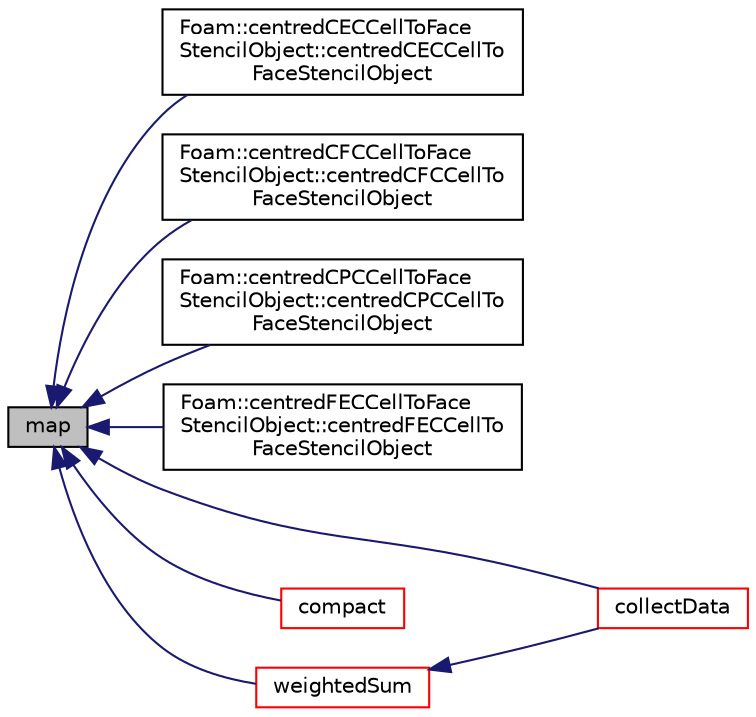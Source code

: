 digraph "map"
{
  bgcolor="transparent";
  edge [fontname="Helvetica",fontsize="10",labelfontname="Helvetica",labelfontsize="10"];
  node [fontname="Helvetica",fontsize="10",shape=record];
  rankdir="LR";
  Node1 [label="map",height=0.2,width=0.4,color="black", fillcolor="grey75", style="filled", fontcolor="black"];
  Node1 -> Node2 [dir="back",color="midnightblue",fontsize="10",style="solid",fontname="Helvetica"];
  Node2 [label="Foam::centredCECCellToFace\lStencilObject::centredCECCellTo\lFaceStencilObject",height=0.2,width=0.4,color="black",URL="$a00244.html#aed500b88db9ee98d0e199f75320058e9",tooltip="Construct from uncompacted face stencil. "];
  Node1 -> Node3 [dir="back",color="midnightblue",fontsize="10",style="solid",fontname="Helvetica"];
  Node3 [label="Foam::centredCFCCellToFace\lStencilObject::centredCFCCellTo\lFaceStencilObject",height=0.2,width=0.4,color="black",URL="$a00246.html#a72e1b2c15a4b5e767731254c51d90c9c",tooltip="Construct from uncompacted face stencil. "];
  Node1 -> Node4 [dir="back",color="midnightblue",fontsize="10",style="solid",fontname="Helvetica"];
  Node4 [label="Foam::centredCPCCellToFace\lStencilObject::centredCPCCellTo\lFaceStencilObject",height=0.2,width=0.4,color="black",URL="$a00249.html#ac67f9a7b7e325cfc82f3d6718f1c7763",tooltip="Construct from uncompacted face stencil. "];
  Node1 -> Node5 [dir="back",color="midnightblue",fontsize="10",style="solid",fontname="Helvetica"];
  Node5 [label="Foam::centredFECCellToFace\lStencilObject::centredFECCellTo\lFaceStencilObject",height=0.2,width=0.4,color="black",URL="$a00250.html#ae28c5d9c7890cb731fb8d77e1adac291",tooltip="Construct from uncompacted face stencil. "];
  Node1 -> Node6 [dir="back",color="midnightblue",fontsize="10",style="solid",fontname="Helvetica"];
  Node6 [label="collectData",height=0.2,width=0.4,color="red",URL="$a00707.html#a59b26389689f7f9684094a0d5a57c6fe",tooltip="Use map to get the data into stencil order. "];
  Node1 -> Node7 [dir="back",color="midnightblue",fontsize="10",style="solid",fontname="Helvetica"];
  Node7 [label="compact",height=0.2,width=0.4,color="red",URL="$a00707.html#a043cdfc194924194e381a986c229569e",tooltip="After removing elements from the stencil adapt the schedule (map). "];
  Node1 -> Node8 [dir="back",color="midnightblue",fontsize="10",style="solid",fontname="Helvetica"];
  Node8 [label="weightedSum",height=0.2,width=0.4,color="red",URL="$a00707.html#ab09617de2fafa66b922cefa472b0a6c3",tooltip="Sum vol field contributions to create face values. "];
  Node8 -> Node6 [dir="back",color="midnightblue",fontsize="10",style="solid",fontname="Helvetica"];
}
